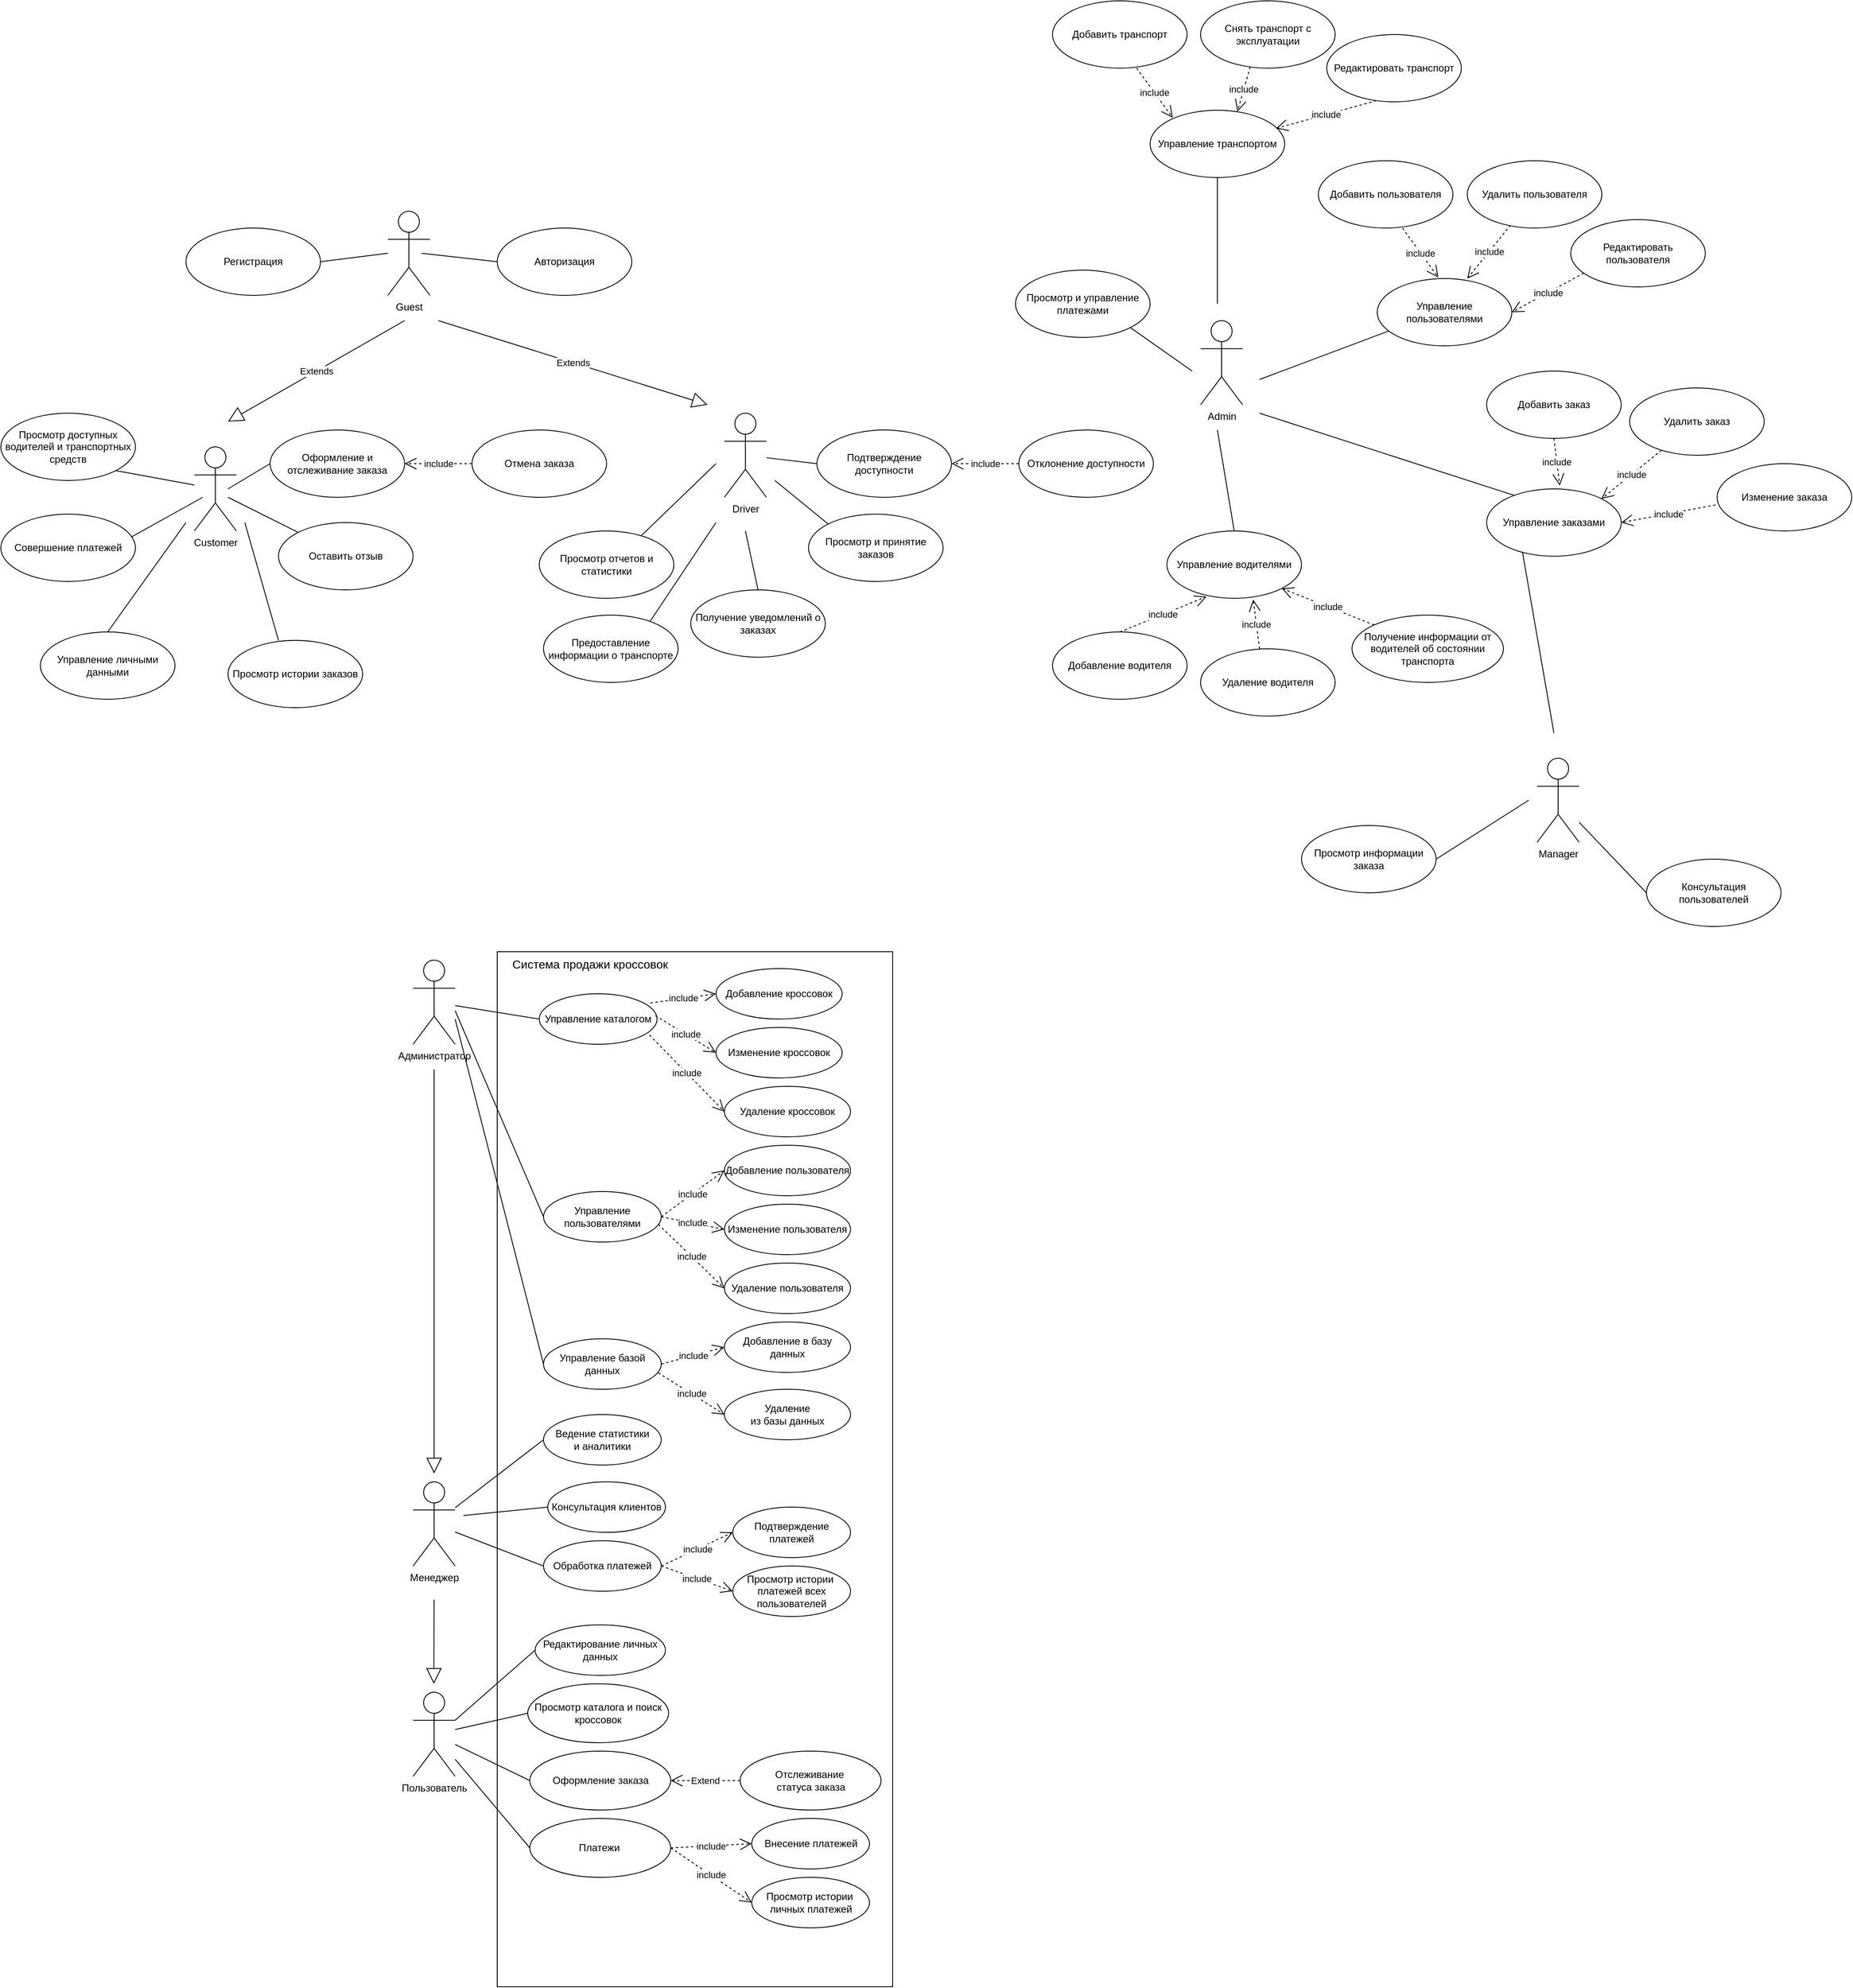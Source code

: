 <mxfile version="22.1.3" type="device">
  <diagram name="Страница — 1" id="VXsmKj18v7rsjrFNFDgO">
    <mxGraphModel dx="3218" dy="2352" grid="1" gridSize="10" guides="1" tooltips="1" connect="1" arrows="1" fold="1" page="1" pageScale="1" pageWidth="827" pageHeight="1169" math="0" shadow="0">
      <root>
        <mxCell id="0" />
        <mxCell id="1" parent="0" />
        <mxCell id="ml_u1-zQLclD2FH7gfV2-1" value="Guest" style="shape=umlActor;verticalLabelPosition=bottom;verticalAlign=top;html=1;outlineConnect=0;" parent="1" vertex="1">
          <mxGeometry x="-230" y="120" width="50" height="100" as="geometry" />
        </mxCell>
        <mxCell id="ml_u1-zQLclD2FH7gfV2-6" value="Авторизация" style="ellipse;whiteSpace=wrap;html=1;" parent="1" vertex="1">
          <mxGeometry x="-100" y="140" width="160" height="80" as="geometry" />
        </mxCell>
        <mxCell id="ml_u1-zQLclD2FH7gfV2-7" value="" style="endArrow=none;html=1;rounded=0;entryX=0;entryY=0.5;entryDx=0;entryDy=0;" parent="1" target="ml_u1-zQLclD2FH7gfV2-6" edge="1">
          <mxGeometry width="50" height="50" relative="1" as="geometry">
            <mxPoint x="-190" y="170" as="sourcePoint" />
            <mxPoint x="-30" y="360" as="targetPoint" />
          </mxGeometry>
        </mxCell>
        <mxCell id="ml_u1-zQLclD2FH7gfV2-8" value="Регистрация" style="ellipse;whiteSpace=wrap;html=1;" parent="1" vertex="1">
          <mxGeometry x="-470" y="140" width="160" height="80" as="geometry" />
        </mxCell>
        <mxCell id="ml_u1-zQLclD2FH7gfV2-9" value="" style="endArrow=none;html=1;rounded=0;exitX=1;exitY=0.5;exitDx=0;exitDy=0;" parent="1" source="ml_u1-zQLclD2FH7gfV2-8" edge="1">
          <mxGeometry width="50" height="50" relative="1" as="geometry">
            <mxPoint x="-195" y="180" as="sourcePoint" />
            <mxPoint x="-230" y="170" as="targetPoint" />
          </mxGeometry>
        </mxCell>
        <mxCell id="ml_u1-zQLclD2FH7gfV2-10" value="Customer" style="shape=umlActor;verticalLabelPosition=bottom;verticalAlign=top;html=1;outlineConnect=0;" parent="1" vertex="1">
          <mxGeometry x="-460" y="400" width="50" height="100" as="geometry" />
        </mxCell>
        <mxCell id="ml_u1-zQLclD2FH7gfV2-11" value="" style="endArrow=none;html=1;rounded=0;" parent="1" edge="1">
          <mxGeometry width="50" height="50" relative="1" as="geometry">
            <mxPoint x="-540" y="510" as="sourcePoint" />
            <mxPoint x="-450" y="460" as="targetPoint" />
          </mxGeometry>
        </mxCell>
        <mxCell id="ml_u1-zQLclD2FH7gfV2-12" value="Совершение платежей" style="ellipse;whiteSpace=wrap;html=1;" parent="1" vertex="1">
          <mxGeometry x="-690" y="480" width="160" height="80" as="geometry" />
        </mxCell>
        <mxCell id="ml_u1-zQLclD2FH7gfV2-13" value="Оставить отзыв" style="ellipse;whiteSpace=wrap;html=1;" parent="1" vertex="1">
          <mxGeometry x="-360" y="490" width="160" height="80" as="geometry" />
        </mxCell>
        <mxCell id="ml_u1-zQLclD2FH7gfV2-14" value="" style="endArrow=none;html=1;rounded=0;exitX=0;exitY=0;exitDx=0;exitDy=0;" parent="1" source="ml_u1-zQLclD2FH7gfV2-13" edge="1">
          <mxGeometry width="50" height="50" relative="1" as="geometry">
            <mxPoint x="-530" y="520" as="sourcePoint" />
            <mxPoint x="-420" y="460" as="targetPoint" />
          </mxGeometry>
        </mxCell>
        <mxCell id="ml_u1-zQLclD2FH7gfV2-15" value="Оформление и отслеживание заказа" style="ellipse;whiteSpace=wrap;html=1;" parent="1" vertex="1">
          <mxGeometry x="-370" y="380" width="160" height="80" as="geometry" />
        </mxCell>
        <mxCell id="ml_u1-zQLclD2FH7gfV2-16" value="" style="endArrow=none;html=1;rounded=0;exitX=0;exitY=0.5;exitDx=0;exitDy=0;" parent="1" source="ml_u1-zQLclD2FH7gfV2-15" edge="1">
          <mxGeometry width="50" height="50" relative="1" as="geometry">
            <mxPoint x="-327" y="512" as="sourcePoint" />
            <mxPoint x="-420" y="450" as="targetPoint" />
          </mxGeometry>
        </mxCell>
        <mxCell id="ml_u1-zQLclD2FH7gfV2-17" value="Просмотр доступных водителей и транспортных средств" style="ellipse;whiteSpace=wrap;html=1;" parent="1" vertex="1">
          <mxGeometry x="-690" y="360" width="160" height="80" as="geometry" />
        </mxCell>
        <mxCell id="ml_u1-zQLclD2FH7gfV2-18" value="" style="endArrow=none;html=1;rounded=0;exitX=1;exitY=1;exitDx=0;exitDy=0;" parent="1" source="ml_u1-zQLclD2FH7gfV2-17" target="ml_u1-zQLclD2FH7gfV2-10" edge="1">
          <mxGeometry width="50" height="50" relative="1" as="geometry">
            <mxPoint x="-530" y="520" as="sourcePoint" />
            <mxPoint x="-440" y="470" as="targetPoint" />
          </mxGeometry>
        </mxCell>
        <mxCell id="ml_u1-zQLclD2FH7gfV2-19" value="Управление личными данными" style="ellipse;whiteSpace=wrap;html=1;" parent="1" vertex="1">
          <mxGeometry x="-643" y="620" width="160" height="80" as="geometry" />
        </mxCell>
        <mxCell id="ml_u1-zQLclD2FH7gfV2-20" value="" style="endArrow=none;html=1;rounded=0;exitX=0.5;exitY=0;exitDx=0;exitDy=0;" parent="1" source="ml_u1-zQLclD2FH7gfV2-19" edge="1">
          <mxGeometry width="50" height="50" relative="1" as="geometry">
            <mxPoint x="-390" y="620" as="sourcePoint" />
            <mxPoint x="-470" y="490" as="targetPoint" />
          </mxGeometry>
        </mxCell>
        <mxCell id="ml_u1-zQLclD2FH7gfV2-21" value="" style="endArrow=none;html=1;rounded=0;" parent="1" edge="1">
          <mxGeometry width="50" height="50" relative="1" as="geometry">
            <mxPoint x="-360" y="630" as="sourcePoint" />
            <mxPoint x="-400" y="490" as="targetPoint" />
          </mxGeometry>
        </mxCell>
        <mxCell id="ml_u1-zQLclD2FH7gfV2-22" value="Просмотр истории заказов" style="ellipse;whiteSpace=wrap;html=1;" parent="1" vertex="1">
          <mxGeometry x="-420" y="630" width="160" height="80" as="geometry" />
        </mxCell>
        <mxCell id="ml_u1-zQLclD2FH7gfV2-24" value="include" style="endArrow=open;endSize=12;dashed=1;html=1;rounded=0;entryX=1;entryY=0.5;entryDx=0;entryDy=0;exitX=0;exitY=0.5;exitDx=0;exitDy=0;" parent="1" source="ml_u1-zQLclD2FH7gfV2-25" target="ml_u1-zQLclD2FH7gfV2-15" edge="1">
          <mxGeometry width="160" relative="1" as="geometry">
            <mxPoint x="-80" y="420" as="sourcePoint" />
            <mxPoint x="-280" y="590" as="targetPoint" />
          </mxGeometry>
        </mxCell>
        <mxCell id="ml_u1-zQLclD2FH7gfV2-25" value="Отмена заказа" style="ellipse;whiteSpace=wrap;html=1;" parent="1" vertex="1">
          <mxGeometry x="-130" y="380" width="160" height="80" as="geometry" />
        </mxCell>
        <mxCell id="ml_u1-zQLclD2FH7gfV2-27" value="Admin" style="shape=umlActor;verticalLabelPosition=bottom;verticalAlign=top;html=1;outlineConnect=0;" parent="1" vertex="1">
          <mxGeometry x="736" y="250" width="50" height="100" as="geometry" />
        </mxCell>
        <mxCell id="ml_u1-zQLclD2FH7gfV2-28" value="Просмотр и управление платежами" style="ellipse;whiteSpace=wrap;html=1;" parent="1" vertex="1">
          <mxGeometry x="516" y="190" width="160" height="80" as="geometry" />
        </mxCell>
        <mxCell id="ml_u1-zQLclD2FH7gfV2-30" value="" style="endArrow=none;html=1;rounded=0;entryX=1;entryY=1;entryDx=0;entryDy=0;" parent="1" edge="1">
          <mxGeometry width="50" height="50" relative="1" as="geometry">
            <mxPoint x="726" y="310" as="sourcePoint" />
            <mxPoint x="652.569" y="258.284" as="targetPoint" />
          </mxGeometry>
        </mxCell>
        <mxCell id="ml_u1-zQLclD2FH7gfV2-31" value="" style="endArrow=none;html=1;rounded=0;" parent="1" edge="1">
          <mxGeometry width="50" height="50" relative="1" as="geometry">
            <mxPoint x="806" y="320" as="sourcePoint" />
            <mxPoint x="966" y="260" as="targetPoint" />
          </mxGeometry>
        </mxCell>
        <mxCell id="ml_u1-zQLclD2FH7gfV2-33" value="Управление пользователями" style="ellipse;whiteSpace=wrap;html=1;" parent="1" vertex="1">
          <mxGeometry x="946" y="200" width="160" height="80" as="geometry" />
        </mxCell>
        <mxCell id="ml_u1-zQLclD2FH7gfV2-34" value="include" style="endArrow=open;endSize=12;dashed=1;html=1;rounded=0;entryX=0.454;entryY=-0.015;entryDx=0;entryDy=0;entryPerimeter=0;" parent="1" target="ml_u1-zQLclD2FH7gfV2-33" edge="1">
          <mxGeometry width="160" relative="1" as="geometry">
            <mxPoint x="976" y="140" as="sourcePoint" />
            <mxPoint x="1006" y="150" as="targetPoint" />
          </mxGeometry>
        </mxCell>
        <mxCell id="ml_u1-zQLclD2FH7gfV2-35" value="Добавить пользователя" style="ellipse;whiteSpace=wrap;html=1;" parent="1" vertex="1">
          <mxGeometry x="876" y="60" width="160" height="80" as="geometry" />
        </mxCell>
        <mxCell id="ml_u1-zQLclD2FH7gfV2-36" value="include" style="endArrow=open;endSize=12;dashed=1;html=1;rounded=0;entryX=0.454;entryY=-0.015;entryDx=0;entryDy=0;entryPerimeter=0;exitX=0.322;exitY=0.956;exitDx=0;exitDy=0;exitPerimeter=0;" parent="1" source="ml_u1-zQLclD2FH7gfV2-37" edge="1">
          <mxGeometry width="160" relative="1" as="geometry">
            <mxPoint x="1083" y="141" as="sourcePoint" />
            <mxPoint x="1053" y="200" as="targetPoint" />
          </mxGeometry>
        </mxCell>
        <mxCell id="ml_u1-zQLclD2FH7gfV2-37" value="Удалить пользователя" style="ellipse;whiteSpace=wrap;html=1;" parent="1" vertex="1">
          <mxGeometry x="1053" y="60" width="160" height="80" as="geometry" />
        </mxCell>
        <mxCell id="ml_u1-zQLclD2FH7gfV2-38" value="include" style="endArrow=open;endSize=12;dashed=1;html=1;rounded=0;entryX=1;entryY=0.5;entryDx=0;entryDy=0;exitX=0.097;exitY=0.794;exitDx=0;exitDy=0;exitPerimeter=0;" parent="1" source="ml_u1-zQLclD2FH7gfV2-39" target="ml_u1-zQLclD2FH7gfV2-33" edge="1">
          <mxGeometry width="160" relative="1" as="geometry">
            <mxPoint x="1206" y="221" as="sourcePoint" />
            <mxPoint x="1176" y="280" as="targetPoint" />
          </mxGeometry>
        </mxCell>
        <mxCell id="ml_u1-zQLclD2FH7gfV2-39" value="Редактировать пользователя" style="ellipse;whiteSpace=wrap;html=1;" parent="1" vertex="1">
          <mxGeometry x="1176" y="130" width="160" height="80" as="geometry" />
        </mxCell>
        <mxCell id="ml_u1-zQLclD2FH7gfV2-40" value="" style="endArrow=none;html=1;rounded=0;" parent="1" edge="1">
          <mxGeometry width="50" height="50" relative="1" as="geometry">
            <mxPoint x="756" y="230" as="sourcePoint" />
            <mxPoint x="756" y="70" as="targetPoint" />
          </mxGeometry>
        </mxCell>
        <mxCell id="ml_u1-zQLclD2FH7gfV2-41" value="Управление транспортом" style="ellipse;whiteSpace=wrap;html=1;" parent="1" vertex="1">
          <mxGeometry x="676" width="160" height="80" as="geometry" />
        </mxCell>
        <mxCell id="ml_u1-zQLclD2FH7gfV2-42" value="include" style="endArrow=open;endSize=12;dashed=1;html=1;rounded=0;entryX=0.454;entryY=-0.015;entryDx=0;entryDy=0;entryPerimeter=0;" parent="1" edge="1">
          <mxGeometry width="160" relative="1" as="geometry">
            <mxPoint x="660" y="-50" as="sourcePoint" />
            <mxPoint x="703" y="9" as="targetPoint" />
          </mxGeometry>
        </mxCell>
        <mxCell id="ml_u1-zQLclD2FH7gfV2-43" value="Добавить транспорт" style="ellipse;whiteSpace=wrap;html=1;" parent="1" vertex="1">
          <mxGeometry x="560" y="-130" width="160" height="80" as="geometry" />
        </mxCell>
        <mxCell id="ml_u1-zQLclD2FH7gfV2-44" value="include" style="endArrow=open;endSize=12;dashed=1;html=1;rounded=0;entryX=0.649;entryY=0.02;entryDx=0;entryDy=0;exitX=0.369;exitY=0.983;exitDx=0;exitDy=0;exitPerimeter=0;entryPerimeter=0;" parent="1" source="ml_u1-zQLclD2FH7gfV2-45" target="ml_u1-zQLclD2FH7gfV2-41" edge="1">
          <mxGeometry width="160" relative="1" as="geometry">
            <mxPoint x="836" y="-50" as="sourcePoint" />
            <mxPoint x="879" y="9" as="targetPoint" />
          </mxGeometry>
        </mxCell>
        <mxCell id="ml_u1-zQLclD2FH7gfV2-45" value="Снять транспорт с эксплуатации" style="ellipse;whiteSpace=wrap;html=1;" parent="1" vertex="1">
          <mxGeometry x="736" y="-130" width="160" height="80" as="geometry" />
        </mxCell>
        <mxCell id="ml_u1-zQLclD2FH7gfV2-46" value="include" style="endArrow=open;endSize=12;dashed=1;html=1;rounded=0;entryX=0.936;entryY=0.27;entryDx=0;entryDy=0;exitX=0.369;exitY=0.983;exitDx=0;exitDy=0;exitPerimeter=0;entryPerimeter=0;" parent="1" source="ml_u1-zQLclD2FH7gfV2-47" target="ml_u1-zQLclD2FH7gfV2-41" edge="1">
          <mxGeometry width="160" relative="1" as="geometry">
            <mxPoint x="986" y="-10" as="sourcePoint" />
            <mxPoint x="906" y="40" as="targetPoint" />
          </mxGeometry>
        </mxCell>
        <mxCell id="ml_u1-zQLclD2FH7gfV2-47" value="Редактировать транспорт" style="ellipse;whiteSpace=wrap;html=1;" parent="1" vertex="1">
          <mxGeometry x="886" y="-90" width="160" height="80" as="geometry" />
        </mxCell>
        <mxCell id="ml_u1-zQLclD2FH7gfV2-48" value="Driver" style="shape=umlActor;verticalLabelPosition=bottom;verticalAlign=top;html=1;outlineConnect=0;" parent="1" vertex="1">
          <mxGeometry x="170" y="360" width="50" height="100" as="geometry" />
        </mxCell>
        <mxCell id="ml_u1-zQLclD2FH7gfV2-49" value="Extends" style="endArrow=block;endSize=16;endFill=0;html=1;rounded=0;" parent="1" edge="1">
          <mxGeometry width="160" relative="1" as="geometry">
            <mxPoint x="-210" y="250" as="sourcePoint" />
            <mxPoint x="-420" y="370" as="targetPoint" />
          </mxGeometry>
        </mxCell>
        <mxCell id="ml_u1-zQLclD2FH7gfV2-50" value="Extends" style="endArrow=block;endSize=16;endFill=0;html=1;rounded=0;" parent="1" edge="1">
          <mxGeometry width="160" relative="1" as="geometry">
            <mxPoint x="-170" y="250" as="sourcePoint" />
            <mxPoint x="150" y="350" as="targetPoint" />
          </mxGeometry>
        </mxCell>
        <mxCell id="ml_u1-zQLclD2FH7gfV2-51" value="Подтверждение доступности" style="ellipse;whiteSpace=wrap;html=1;" parent="1" vertex="1">
          <mxGeometry x="280" y="380" width="160" height="80" as="geometry" />
        </mxCell>
        <mxCell id="ml_u1-zQLclD2FH7gfV2-52" value="" style="endArrow=none;html=1;rounded=0;entryX=0;entryY=0.5;entryDx=0;entryDy=0;" parent="1" source="ml_u1-zQLclD2FH7gfV2-48" target="ml_u1-zQLclD2FH7gfV2-51" edge="1">
          <mxGeometry width="50" height="50" relative="1" as="geometry">
            <mxPoint x="250" y="490" as="sourcePoint" />
            <mxPoint x="300" y="440" as="targetPoint" />
          </mxGeometry>
        </mxCell>
        <mxCell id="ml_u1-zQLclD2FH7gfV2-53" value="Просмотр и принятие заказов" style="ellipse;whiteSpace=wrap;html=1;" parent="1" vertex="1">
          <mxGeometry x="270" y="480" width="160" height="80" as="geometry" />
        </mxCell>
        <mxCell id="ml_u1-zQLclD2FH7gfV2-54" value="" style="endArrow=none;html=1;rounded=0;entryX=0;entryY=0;entryDx=0;entryDy=0;" parent="1" target="ml_u1-zQLclD2FH7gfV2-53" edge="1">
          <mxGeometry width="50" height="50" relative="1" as="geometry">
            <mxPoint x="230" y="440" as="sourcePoint" />
            <mxPoint x="290" y="430" as="targetPoint" />
          </mxGeometry>
        </mxCell>
        <mxCell id="ml_u1-zQLclD2FH7gfV2-55" value="Получение уведомлений о заказах" style="ellipse;whiteSpace=wrap;html=1;" parent="1" vertex="1">
          <mxGeometry x="130" y="570" width="160" height="80" as="geometry" />
        </mxCell>
        <mxCell id="ml_u1-zQLclD2FH7gfV2-56" value="" style="endArrow=none;html=1;rounded=0;exitX=0.5;exitY=0;exitDx=0;exitDy=0;" parent="1" source="ml_u1-zQLclD2FH7gfV2-55" edge="1">
          <mxGeometry width="50" height="50" relative="1" as="geometry">
            <mxPoint x="60" y="630" as="sourcePoint" />
            <mxPoint x="195" y="500" as="targetPoint" />
          </mxGeometry>
        </mxCell>
        <mxCell id="ml_u1-zQLclD2FH7gfV2-57" value="Просмотр отчетов и статистики" style="ellipse;whiteSpace=wrap;html=1;" parent="1" vertex="1">
          <mxGeometry x="-50" y="500" width="160" height="80" as="geometry" />
        </mxCell>
        <mxCell id="ml_u1-zQLclD2FH7gfV2-58" value="" style="endArrow=none;html=1;rounded=0;exitX=0.76;exitY=0.065;exitDx=0;exitDy=0;exitPerimeter=0;" parent="1" source="ml_u1-zQLclD2FH7gfV2-57" edge="1">
          <mxGeometry width="50" height="50" relative="1" as="geometry">
            <mxPoint x="60" y="720" as="sourcePoint" />
            <mxPoint x="160" y="420" as="targetPoint" />
          </mxGeometry>
        </mxCell>
        <mxCell id="ml_u1-zQLclD2FH7gfV2-59" value="" style="endArrow=none;html=1;rounded=0;" parent="1" edge="1">
          <mxGeometry width="50" height="50" relative="1" as="geometry">
            <mxPoint x="80" y="610" as="sourcePoint" />
            <mxPoint x="160" y="490" as="targetPoint" />
          </mxGeometry>
        </mxCell>
        <mxCell id="ml_u1-zQLclD2FH7gfV2-60" value="Предоставление информации о транспорте" style="ellipse;whiteSpace=wrap;html=1;" parent="1" vertex="1">
          <mxGeometry x="-45" y="600" width="160" height="80" as="geometry" />
        </mxCell>
        <mxCell id="qE9lVxydDgMw5gsuQjgU-1" value="Manager" style="shape=umlActor;verticalLabelPosition=bottom;verticalAlign=top;html=1;outlineConnect=0;" parent="1" vertex="1">
          <mxGeometry x="1136" y="770" width="50" height="100" as="geometry" />
        </mxCell>
        <mxCell id="qE9lVxydDgMw5gsuQjgU-2" value="Просмотр информации заказа" style="ellipse;whiteSpace=wrap;html=1;" parent="1" vertex="1">
          <mxGeometry x="856" y="850" width="160" height="80" as="geometry" />
        </mxCell>
        <mxCell id="qE9lVxydDgMw5gsuQjgU-3" value="" style="endArrow=none;html=1;rounded=0;exitX=1;exitY=0.5;exitDx=0;exitDy=0;" parent="1" source="qE9lVxydDgMw5gsuQjgU-2" edge="1">
          <mxGeometry width="50" height="50" relative="1" as="geometry">
            <mxPoint x="916" y="730" as="sourcePoint" />
            <mxPoint x="1126" y="820" as="targetPoint" />
          </mxGeometry>
        </mxCell>
        <mxCell id="qE9lVxydDgMw5gsuQjgU-4" value="" style="endArrow=none;html=1;rounded=0;" parent="1" edge="1">
          <mxGeometry width="50" height="50" relative="1" as="geometry">
            <mxPoint x="1116" y="460" as="sourcePoint" />
            <mxPoint x="806" y="360" as="targetPoint" />
          </mxGeometry>
        </mxCell>
        <mxCell id="qE9lVxydDgMw5gsuQjgU-5" value="" style="endArrow=none;html=1;rounded=0;" parent="1" edge="1">
          <mxGeometry width="50" height="50" relative="1" as="geometry">
            <mxPoint x="1156" y="740" as="sourcePoint" />
            <mxPoint x="1116" y="510" as="targetPoint" />
          </mxGeometry>
        </mxCell>
        <mxCell id="qE9lVxydDgMw5gsuQjgU-6" value="Управление заказами" style="ellipse;whiteSpace=wrap;html=1;" parent="1" vertex="1">
          <mxGeometry x="1076" y="450" width="160" height="80" as="geometry" />
        </mxCell>
        <mxCell id="qE9lVxydDgMw5gsuQjgU-7" value="include" style="endArrow=open;endSize=12;dashed=1;html=1;rounded=0;entryX=0.544;entryY=-0.05;entryDx=0;entryDy=0;entryPerimeter=0;exitX=0.5;exitY=1;exitDx=0;exitDy=0;" parent="1" source="qE9lVxydDgMw5gsuQjgU-8" target="qE9lVxydDgMw5gsuQjgU-6" edge="1">
          <mxGeometry width="160" relative="1" as="geometry">
            <mxPoint x="1206" y="390" as="sourcePoint" />
            <mxPoint x="1249" y="449" as="targetPoint" />
          </mxGeometry>
        </mxCell>
        <mxCell id="qE9lVxydDgMw5gsuQjgU-8" value="Добавить заказ" style="ellipse;whiteSpace=wrap;html=1;" parent="1" vertex="1">
          <mxGeometry x="1076" y="310" width="160" height="80" as="geometry" />
        </mxCell>
        <mxCell id="qE9lVxydDgMw5gsuQjgU-9" value="include" style="endArrow=open;endSize=12;dashed=1;html=1;rounded=0;entryX=1;entryY=0;entryDx=0;entryDy=0;" parent="1" source="qE9lVxydDgMw5gsuQjgU-10" target="qE9lVxydDgMw5gsuQjgU-6" edge="1">
          <mxGeometry width="160" relative="1" as="geometry">
            <mxPoint x="1313" y="391" as="sourcePoint" />
            <mxPoint x="1283" y="450" as="targetPoint" />
          </mxGeometry>
        </mxCell>
        <mxCell id="qE9lVxydDgMw5gsuQjgU-10" value="Удалить заказ" style="ellipse;whiteSpace=wrap;html=1;" parent="1" vertex="1">
          <mxGeometry x="1246" y="330" width="160" height="80" as="geometry" />
        </mxCell>
        <mxCell id="qE9lVxydDgMw5gsuQjgU-11" value="Изменение заказа" style="ellipse;whiteSpace=wrap;html=1;" parent="1" vertex="1">
          <mxGeometry x="1350" y="420" width="160" height="80" as="geometry" />
        </mxCell>
        <mxCell id="qE9lVxydDgMw5gsuQjgU-12" value="include" style="endArrow=open;endSize=12;dashed=1;html=1;rounded=0;entryX=1;entryY=0.5;entryDx=0;entryDy=0;exitX=0.013;exitY=0.613;exitDx=0;exitDy=0;exitPerimeter=0;" parent="1" target="qE9lVxydDgMw5gsuQjgU-6" edge="1">
          <mxGeometry width="160" relative="1" as="geometry">
            <mxPoint x="1348.08" y="469.04" as="sourcePoint" />
            <mxPoint x="1223" y="472" as="targetPoint" />
          </mxGeometry>
        </mxCell>
        <mxCell id="qE9lVxydDgMw5gsuQjgU-13" value="Консультация пользователей" style="ellipse;whiteSpace=wrap;html=1;" parent="1" vertex="1">
          <mxGeometry x="1266" y="890" width="160" height="80" as="geometry" />
        </mxCell>
        <mxCell id="qE9lVxydDgMw5gsuQjgU-14" value="" style="endArrow=none;html=1;rounded=0;exitX=0;exitY=0.5;exitDx=0;exitDy=0;" parent="1" source="qE9lVxydDgMw5gsuQjgU-13" target="qE9lVxydDgMw5gsuQjgU-1" edge="1">
          <mxGeometry width="50" height="50" relative="1" as="geometry">
            <mxPoint x="1026" y="900" as="sourcePoint" />
            <mxPoint x="1136" y="830" as="targetPoint" />
          </mxGeometry>
        </mxCell>
        <mxCell id="qE9lVxydDgMw5gsuQjgU-15" value="Управление водителями" style="ellipse;whiteSpace=wrap;html=1;" parent="1" vertex="1">
          <mxGeometry x="696" y="500" width="160" height="80" as="geometry" />
        </mxCell>
        <mxCell id="qE9lVxydDgMw5gsuQjgU-16" value="" style="endArrow=none;html=1;rounded=0;entryX=0.5;entryY=0;entryDx=0;entryDy=0;" parent="1" target="qE9lVxydDgMw5gsuQjgU-15" edge="1">
          <mxGeometry width="50" height="50" relative="1" as="geometry">
            <mxPoint x="756" y="380" as="sourcePoint" />
            <mxPoint x="663" y="268" as="targetPoint" />
          </mxGeometry>
        </mxCell>
        <mxCell id="qE9lVxydDgMw5gsuQjgU-17" value="include" style="endArrow=open;endSize=12;dashed=1;html=1;rounded=0;entryX=0.544;entryY=-0.05;entryDx=0;entryDy=0;entryPerimeter=0;exitX=0.5;exitY=0;exitDx=0;exitDy=0;" parent="1" source="qE9lVxydDgMw5gsuQjgU-18" edge="1">
          <mxGeometry width="160" relative="1" as="geometry">
            <mxPoint x="706" y="642" as="sourcePoint" />
            <mxPoint x="743" y="578" as="targetPoint" />
          </mxGeometry>
        </mxCell>
        <mxCell id="qE9lVxydDgMw5gsuQjgU-18" value="Добавление водителя" style="ellipse;whiteSpace=wrap;html=1;" parent="1" vertex="1">
          <mxGeometry x="560" y="620" width="160" height="80" as="geometry" />
        </mxCell>
        <mxCell id="qE9lVxydDgMw5gsuQjgU-19" value="Удаление водителя" style="ellipse;whiteSpace=wrap;html=1;" parent="1" vertex="1">
          <mxGeometry x="736" y="640" width="160" height="80" as="geometry" />
        </mxCell>
        <mxCell id="qE9lVxydDgMw5gsuQjgU-20" value="include" style="endArrow=open;endSize=12;dashed=1;html=1;rounded=0;entryX=0.641;entryY=1.02;entryDx=0;entryDy=0;exitX=0.438;exitY=0;exitDx=0;exitDy=0;exitPerimeter=0;entryPerimeter=0;" parent="1" source="qE9lVxydDgMw5gsuQjgU-19" target="qE9lVxydDgMw5gsuQjgU-15" edge="1">
          <mxGeometry width="160" relative="1" as="geometry">
            <mxPoint x="650" y="630" as="sourcePoint" />
            <mxPoint x="753" y="588" as="targetPoint" />
          </mxGeometry>
        </mxCell>
        <mxCell id="qE9lVxydDgMw5gsuQjgU-21" value="Получение информации от водителей об состоянии транспорта" style="ellipse;whiteSpace=wrap;html=1;" parent="1" vertex="1">
          <mxGeometry x="916" y="600" width="180" height="80" as="geometry" />
        </mxCell>
        <mxCell id="qE9lVxydDgMw5gsuQjgU-22" value="include" style="endArrow=open;endSize=12;dashed=1;html=1;rounded=0;entryX=1;entryY=1;entryDx=0;entryDy=0;exitX=0;exitY=0;exitDx=0;exitDy=0;" parent="1" source="qE9lVxydDgMw5gsuQjgU-21" target="qE9lVxydDgMw5gsuQjgU-15" edge="1">
          <mxGeometry width="160" relative="1" as="geometry">
            <mxPoint x="816" y="650" as="sourcePoint" />
            <mxPoint x="809" y="592" as="targetPoint" />
          </mxGeometry>
        </mxCell>
        <mxCell id="qE9lVxydDgMw5gsuQjgU-24" value="include" style="endArrow=open;endSize=12;dashed=1;html=1;rounded=0;entryX=1;entryY=0.5;entryDx=0;entryDy=0;exitX=0;exitY=0.5;exitDx=0;exitDy=0;" parent="1" edge="1">
          <mxGeometry width="160" relative="1" as="geometry">
            <mxPoint x="520" y="420" as="sourcePoint" />
            <mxPoint x="440" y="420" as="targetPoint" />
          </mxGeometry>
        </mxCell>
        <mxCell id="qE9lVxydDgMw5gsuQjgU-25" value="Отклонение доступности" style="ellipse;whiteSpace=wrap;html=1;" parent="1" vertex="1">
          <mxGeometry x="520" y="380" width="160" height="80" as="geometry" />
        </mxCell>
        <mxCell id="JSxX2GsjvDh3gBylhNAT-1" value="Администратор" style="shape=umlActor;verticalLabelPosition=bottom;verticalAlign=top;html=1;outlineConnect=0;" vertex="1" parent="1">
          <mxGeometry x="-200" y="1010" width="50" height="100" as="geometry" />
        </mxCell>
        <mxCell id="JSxX2GsjvDh3gBylhNAT-2" value="Менеджер" style="shape=umlActor;verticalLabelPosition=bottom;verticalAlign=top;html=1;outlineConnect=0;" vertex="1" parent="1">
          <mxGeometry x="-200" y="1630" width="50" height="100" as="geometry" />
        </mxCell>
        <mxCell id="JSxX2GsjvDh3gBylhNAT-4" value="Пользователь" style="shape=umlActor;verticalLabelPosition=bottom;verticalAlign=top;html=1;outlineConnect=0;" vertex="1" parent="1">
          <mxGeometry x="-200" y="1880" width="50" height="100" as="geometry" />
        </mxCell>
        <mxCell id="JSxX2GsjvDh3gBylhNAT-5" value="" style="endArrow=block;endSize=16;endFill=0;html=1;rounded=0;" edge="1" parent="1">
          <mxGeometry width="160" relative="1" as="geometry">
            <mxPoint x="-175" y="1140" as="sourcePoint" />
            <mxPoint x="-175" y="1620" as="targetPoint" />
          </mxGeometry>
        </mxCell>
        <mxCell id="JSxX2GsjvDh3gBylhNAT-6" value="" style="endArrow=block;endSize=16;endFill=0;html=1;rounded=0;" edge="1" parent="1">
          <mxGeometry width="160" relative="1" as="geometry">
            <mxPoint x="-175.05" y="1770" as="sourcePoint" />
            <mxPoint x="-175.34" y="1870" as="targetPoint" />
          </mxGeometry>
        </mxCell>
        <mxCell id="JSxX2GsjvDh3gBylhNAT-8" value="" style="rounded=0;whiteSpace=wrap;html=1;" vertex="1" parent="1">
          <mxGeometry x="-100" y="1000" width="470" height="1230" as="geometry" />
        </mxCell>
        <mxCell id="JSxX2GsjvDh3gBylhNAT-9" value="&lt;font style=&quot;font-size: 14px;&quot;&gt;Система продажи кроссовок&lt;/font&gt;" style="text;html=1;align=center;verticalAlign=middle;resizable=0;points=[];autosize=1;strokeColor=none;fillColor=none;" vertex="1" parent="1">
          <mxGeometry x="-95" y="1000" width="210" height="30" as="geometry" />
        </mxCell>
        <mxCell id="JSxX2GsjvDh3gBylhNAT-10" value="Управление каталогом" style="ellipse;whiteSpace=wrap;html=1;" vertex="1" parent="1">
          <mxGeometry x="-50" y="1050" width="140" height="60" as="geometry" />
        </mxCell>
        <mxCell id="JSxX2GsjvDh3gBylhNAT-11" value="" style="endArrow=none;html=1;rounded=0;entryX=0;entryY=0.5;entryDx=0;entryDy=0;" edge="1" parent="1" source="JSxX2GsjvDh3gBylhNAT-1" target="JSxX2GsjvDh3gBylhNAT-10">
          <mxGeometry width="50" height="50" relative="1" as="geometry">
            <mxPoint x="160" y="1390" as="sourcePoint" />
            <mxPoint x="210" y="1340" as="targetPoint" />
            <Array as="points" />
          </mxGeometry>
        </mxCell>
        <mxCell id="JSxX2GsjvDh3gBylhNAT-12" value="include" style="endArrow=open;endSize=12;dashed=1;html=1;rounded=0;exitX=0.943;exitY=0.183;exitDx=0;exitDy=0;exitPerimeter=0;" edge="1" parent="1" source="JSxX2GsjvDh3gBylhNAT-10">
          <mxGeometry width="160" relative="1" as="geometry">
            <mxPoint x="70" y="1059.41" as="sourcePoint" />
            <mxPoint x="160" y="1050" as="targetPoint" />
          </mxGeometry>
        </mxCell>
        <mxCell id="JSxX2GsjvDh3gBylhNAT-13" value="Добавление кроссовок" style="ellipse;whiteSpace=wrap;html=1;" vertex="1" parent="1">
          <mxGeometry x="160" y="1020" width="150" height="60" as="geometry" />
        </mxCell>
        <mxCell id="JSxX2GsjvDh3gBylhNAT-14" value="include" style="endArrow=open;endSize=12;dashed=1;html=1;rounded=0;exitX=0.914;exitY=0.267;exitDx=0;exitDy=0;exitPerimeter=0;entryX=0;entryY=0.5;entryDx=0;entryDy=0;" edge="1" parent="1" target="JSxX2GsjvDh3gBylhNAT-15">
          <mxGeometry width="160" relative="1" as="geometry">
            <mxPoint x="88" y="1076" as="sourcePoint" />
            <mxPoint x="170" y="1060" as="targetPoint" />
          </mxGeometry>
        </mxCell>
        <mxCell id="JSxX2GsjvDh3gBylhNAT-15" value="Изменение кроссовок" style="ellipse;whiteSpace=wrap;html=1;" vertex="1" parent="1">
          <mxGeometry x="160" y="1090" width="150" height="60" as="geometry" />
        </mxCell>
        <mxCell id="JSxX2GsjvDh3gBylhNAT-16" value="Удаление кроссовок" style="ellipse;whiteSpace=wrap;html=1;" vertex="1" parent="1">
          <mxGeometry x="170" y="1160" width="150" height="60" as="geometry" />
        </mxCell>
        <mxCell id="JSxX2GsjvDh3gBylhNAT-17" value="include" style="endArrow=open;endSize=12;dashed=1;html=1;rounded=0;exitX=0.936;exitY=0.817;exitDx=0;exitDy=0;exitPerimeter=0;entryX=0;entryY=0.5;entryDx=0;entryDy=0;" edge="1" parent="1" source="JSxX2GsjvDh3gBylhNAT-10" target="JSxX2GsjvDh3gBylhNAT-16">
          <mxGeometry width="160" relative="1" as="geometry">
            <mxPoint x="98" y="1086" as="sourcePoint" />
            <mxPoint x="170" y="1130" as="targetPoint" />
          </mxGeometry>
        </mxCell>
        <mxCell id="JSxX2GsjvDh3gBylhNAT-18" value="Управление пользователями" style="ellipse;whiteSpace=wrap;html=1;" vertex="1" parent="1">
          <mxGeometry x="-45" y="1285" width="140" height="60" as="geometry" />
        </mxCell>
        <mxCell id="JSxX2GsjvDh3gBylhNAT-19" value="include" style="endArrow=open;endSize=12;dashed=1;html=1;rounded=0;exitX=1;exitY=0.5;exitDx=0;exitDy=0;entryX=0;entryY=0.5;entryDx=0;entryDy=0;" edge="1" parent="1" source="JSxX2GsjvDh3gBylhNAT-18" target="JSxX2GsjvDh3gBylhNAT-20">
          <mxGeometry width="160" relative="1" as="geometry">
            <mxPoint x="91" y="1109" as="sourcePoint" />
            <mxPoint x="180" y="1200" as="targetPoint" />
          </mxGeometry>
        </mxCell>
        <mxCell id="JSxX2GsjvDh3gBylhNAT-20" value="Добавление пользователя" style="ellipse;whiteSpace=wrap;html=1;" vertex="1" parent="1">
          <mxGeometry x="170" y="1230" width="150" height="60" as="geometry" />
        </mxCell>
        <mxCell id="JSxX2GsjvDh3gBylhNAT-21" value="" style="endArrow=none;html=1;rounded=0;entryX=0;entryY=0.5;entryDx=0;entryDy=0;" edge="1" parent="1" target="JSxX2GsjvDh3gBylhNAT-18">
          <mxGeometry width="50" height="50" relative="1" as="geometry">
            <mxPoint x="-150" y="1070" as="sourcePoint" />
            <mxPoint x="-40" y="1090" as="targetPoint" />
            <Array as="points" />
          </mxGeometry>
        </mxCell>
        <mxCell id="JSxX2GsjvDh3gBylhNAT-22" value="Изменение пользователя" style="ellipse;whiteSpace=wrap;html=1;" vertex="1" parent="1">
          <mxGeometry x="170" y="1300" width="150" height="60" as="geometry" />
        </mxCell>
        <mxCell id="JSxX2GsjvDh3gBylhNAT-23" value="Удаление пользователя" style="ellipse;whiteSpace=wrap;html=1;" vertex="1" parent="1">
          <mxGeometry x="170" y="1370" width="150" height="60" as="geometry" />
        </mxCell>
        <mxCell id="JSxX2GsjvDh3gBylhNAT-24" value="include" style="endArrow=open;endSize=12;dashed=1;html=1;rounded=0;exitX=1;exitY=0.5;exitDx=0;exitDy=0;entryX=0;entryY=0.5;entryDx=0;entryDy=0;" edge="1" parent="1" source="JSxX2GsjvDh3gBylhNAT-18" target="JSxX2GsjvDh3gBylhNAT-22">
          <mxGeometry width="160" relative="1" as="geometry">
            <mxPoint x="105" y="1325" as="sourcePoint" />
            <mxPoint x="180" y="1270" as="targetPoint" />
          </mxGeometry>
        </mxCell>
        <mxCell id="JSxX2GsjvDh3gBylhNAT-25" value="include" style="endArrow=open;endSize=12;dashed=1;html=1;rounded=0;exitX=0.975;exitY=0.649;exitDx=0;exitDy=0;entryX=0;entryY=0.5;entryDx=0;entryDy=0;exitPerimeter=0;" edge="1" parent="1" source="JSxX2GsjvDh3gBylhNAT-18" target="JSxX2GsjvDh3gBylhNAT-23">
          <mxGeometry width="160" relative="1" as="geometry">
            <mxPoint x="105" y="1325" as="sourcePoint" />
            <mxPoint x="180" y="1350" as="targetPoint" />
          </mxGeometry>
        </mxCell>
        <mxCell id="JSxX2GsjvDh3gBylhNAT-26" value="Управление базой данных" style="ellipse;whiteSpace=wrap;html=1;" vertex="1" parent="1">
          <mxGeometry x="-45" y="1460" width="140" height="60" as="geometry" />
        </mxCell>
        <mxCell id="JSxX2GsjvDh3gBylhNAT-33" value="Добавление в базу данных" style="ellipse;whiteSpace=wrap;html=1;" vertex="1" parent="1">
          <mxGeometry x="170" y="1440" width="150" height="60" as="geometry" />
        </mxCell>
        <mxCell id="JSxX2GsjvDh3gBylhNAT-35" value="Удаление &lt;br&gt;из базы данных" style="ellipse;whiteSpace=wrap;html=1;" vertex="1" parent="1">
          <mxGeometry x="170" y="1520" width="150" height="60" as="geometry" />
        </mxCell>
        <mxCell id="JSxX2GsjvDh3gBylhNAT-36" value="include" style="endArrow=open;endSize=12;dashed=1;html=1;rounded=0;exitX=0.975;exitY=0.674;exitDx=0;exitDy=0;entryX=0;entryY=0.5;entryDx=0;entryDy=0;exitPerimeter=0;" edge="1" target="JSxX2GsjvDh3gBylhNAT-35" parent="1" source="JSxX2GsjvDh3gBylhNAT-26">
          <mxGeometry width="160" relative="1" as="geometry">
            <mxPoint x="92" y="1534" as="sourcePoint" />
            <mxPoint x="180" y="1560" as="targetPoint" />
          </mxGeometry>
        </mxCell>
        <mxCell id="JSxX2GsjvDh3gBylhNAT-38" value="include" style="endArrow=open;endSize=12;dashed=1;html=1;rounded=0;exitX=1;exitY=0.5;exitDx=0;exitDy=0;entryX=0;entryY=0.5;entryDx=0;entryDy=0;" edge="1" target="JSxX2GsjvDh3gBylhNAT-33" parent="1" source="JSxX2GsjvDh3gBylhNAT-26">
          <mxGeometry width="160" relative="1" as="geometry">
            <mxPoint x="95" y="1525" as="sourcePoint" />
            <mxPoint x="180" y="1410" as="targetPoint" />
          </mxGeometry>
        </mxCell>
        <mxCell id="JSxX2GsjvDh3gBylhNAT-39" value="" style="endArrow=none;html=1;rounded=0;entryX=0;entryY=0.5;entryDx=0;entryDy=0;" edge="1" parent="1" target="JSxX2GsjvDh3gBylhNAT-26">
          <mxGeometry width="50" height="50" relative="1" as="geometry">
            <mxPoint x="-150" y="1080" as="sourcePoint" />
            <mxPoint x="-35" y="1325" as="targetPoint" />
            <Array as="points" />
          </mxGeometry>
        </mxCell>
        <mxCell id="JSxX2GsjvDh3gBylhNAT-40" value="Ведение статистики&lt;br&gt;и аналитики" style="ellipse;whiteSpace=wrap;html=1;" vertex="1" parent="1">
          <mxGeometry x="-45" y="1550" width="140" height="60" as="geometry" />
        </mxCell>
        <mxCell id="JSxX2GsjvDh3gBylhNAT-41" value="Консультация клиентов" style="ellipse;whiteSpace=wrap;html=1;" vertex="1" parent="1">
          <mxGeometry x="-40" y="1630" width="140" height="60" as="geometry" />
        </mxCell>
        <mxCell id="JSxX2GsjvDh3gBylhNAT-42" value="Обработка платежей" style="ellipse;whiteSpace=wrap;html=1;" vertex="1" parent="1">
          <mxGeometry x="-45" y="1700" width="140" height="60" as="geometry" />
        </mxCell>
        <mxCell id="JSxX2GsjvDh3gBylhNAT-43" value="" style="endArrow=none;html=1;rounded=0;entryX=0;entryY=0.5;entryDx=0;entryDy=0;" edge="1" parent="1" source="JSxX2GsjvDh3gBylhNAT-2" target="JSxX2GsjvDh3gBylhNAT-40">
          <mxGeometry width="50" height="50" relative="1" as="geometry">
            <mxPoint x="70" y="1400" as="sourcePoint" />
            <mxPoint x="120" y="1350" as="targetPoint" />
          </mxGeometry>
        </mxCell>
        <mxCell id="JSxX2GsjvDh3gBylhNAT-44" value="" style="endArrow=none;html=1;rounded=0;entryX=0;entryY=0.5;entryDx=0;entryDy=0;" edge="1" parent="1" target="JSxX2GsjvDh3gBylhNAT-41">
          <mxGeometry width="50" height="50" relative="1" as="geometry">
            <mxPoint x="-140" y="1670" as="sourcePoint" />
            <mxPoint x="-35" y="1590" as="targetPoint" />
          </mxGeometry>
        </mxCell>
        <mxCell id="JSxX2GsjvDh3gBylhNAT-45" value="" style="endArrow=none;html=1;rounded=0;entryX=0;entryY=0.5;entryDx=0;entryDy=0;" edge="1" parent="1" source="JSxX2GsjvDh3gBylhNAT-2" target="JSxX2GsjvDh3gBylhNAT-42">
          <mxGeometry width="50" height="50" relative="1" as="geometry">
            <mxPoint x="-130" y="1680" as="sourcePoint" />
            <mxPoint x="-30" y="1670" as="targetPoint" />
          </mxGeometry>
        </mxCell>
        <mxCell id="JSxX2GsjvDh3gBylhNAT-46" value="include" style="endArrow=open;endSize=12;dashed=1;html=1;rounded=0;exitX=1;exitY=0.5;exitDx=0;exitDy=0;entryX=0;entryY=0.5;entryDx=0;entryDy=0;" edge="1" parent="1" source="JSxX2GsjvDh3gBylhNAT-42" target="JSxX2GsjvDh3gBylhNAT-47">
          <mxGeometry width="160" relative="1" as="geometry">
            <mxPoint x="105" y="1500" as="sourcePoint" />
            <mxPoint x="180" y="1480" as="targetPoint" />
          </mxGeometry>
        </mxCell>
        <mxCell id="JSxX2GsjvDh3gBylhNAT-47" value="Подтверждение платежей" style="ellipse;whiteSpace=wrap;html=1;" vertex="1" parent="1">
          <mxGeometry x="180" y="1660" width="140" height="60" as="geometry" />
        </mxCell>
        <mxCell id="JSxX2GsjvDh3gBylhNAT-48" value="Просмотр истории&amp;nbsp;&lt;br&gt;платежей всех пользователей" style="ellipse;whiteSpace=wrap;html=1;" vertex="1" parent="1">
          <mxGeometry x="180" y="1730" width="140" height="60" as="geometry" />
        </mxCell>
        <mxCell id="JSxX2GsjvDh3gBylhNAT-49" value="include" style="endArrow=open;endSize=12;dashed=1;html=1;rounded=0;exitX=1;exitY=0.5;exitDx=0;exitDy=0;entryX=0;entryY=0.5;entryDx=0;entryDy=0;" edge="1" parent="1" source="JSxX2GsjvDh3gBylhNAT-42" target="JSxX2GsjvDh3gBylhNAT-48">
          <mxGeometry width="160" relative="1" as="geometry">
            <mxPoint x="105" y="1740" as="sourcePoint" />
            <mxPoint x="190" y="1700" as="targetPoint" />
          </mxGeometry>
        </mxCell>
        <mxCell id="JSxX2GsjvDh3gBylhNAT-51" value="Редактирование личных данных" style="ellipse;whiteSpace=wrap;html=1;" vertex="1" parent="1">
          <mxGeometry x="-55" y="1800" width="155" height="60" as="geometry" />
        </mxCell>
        <mxCell id="JSxX2GsjvDh3gBylhNAT-52" value="Просмотр каталога и поиск кроссовок" style="ellipse;whiteSpace=wrap;html=1;" vertex="1" parent="1">
          <mxGeometry x="-63.75" y="1870" width="167.5" height="70" as="geometry" />
        </mxCell>
        <mxCell id="JSxX2GsjvDh3gBylhNAT-53" value="Платежи&amp;nbsp;" style="ellipse;whiteSpace=wrap;html=1;" vertex="1" parent="1">
          <mxGeometry x="-61.25" y="2030" width="167.5" height="70" as="geometry" />
        </mxCell>
        <mxCell id="JSxX2GsjvDh3gBylhNAT-54" value="Внесение платежей" style="ellipse;whiteSpace=wrap;html=1;" vertex="1" parent="1">
          <mxGeometry x="202.5" y="2030" width="140" height="60" as="geometry" />
        </mxCell>
        <mxCell id="JSxX2GsjvDh3gBylhNAT-55" value="Просмотр истории&amp;nbsp;&lt;br&gt;личных платежей" style="ellipse;whiteSpace=wrap;html=1;" vertex="1" parent="1">
          <mxGeometry x="202.5" y="2100" width="140" height="60" as="geometry" />
        </mxCell>
        <mxCell id="JSxX2GsjvDh3gBylhNAT-56" value="include" style="endArrow=open;endSize=12;dashed=1;html=1;rounded=0;exitX=1;exitY=0.5;exitDx=0;exitDy=0;entryX=0;entryY=0.5;entryDx=0;entryDy=0;" edge="1" target="JSxX2GsjvDh3gBylhNAT-55" parent="1" source="JSxX2GsjvDh3gBylhNAT-53">
          <mxGeometry width="160" relative="1" as="geometry">
            <mxPoint x="117.5" y="2090" as="sourcePoint" />
            <mxPoint x="212.5" y="2060" as="targetPoint" />
          </mxGeometry>
        </mxCell>
        <mxCell id="JSxX2GsjvDh3gBylhNAT-57" value="include" style="endArrow=open;endSize=12;dashed=1;html=1;rounded=0;exitX=1;exitY=0.5;exitDx=0;exitDy=0;entryX=0;entryY=0.5;entryDx=0;entryDy=0;" edge="1" target="JSxX2GsjvDh3gBylhNAT-54" parent="1" source="JSxX2GsjvDh3gBylhNAT-53">
          <mxGeometry width="160" relative="1" as="geometry">
            <mxPoint x="117.5" y="2090" as="sourcePoint" />
            <mxPoint x="202.5" y="1840" as="targetPoint" />
          </mxGeometry>
        </mxCell>
        <mxCell id="JSxX2GsjvDh3gBylhNAT-59" value="" style="endArrow=none;html=1;rounded=0;entryX=0;entryY=0.5;entryDx=0;entryDy=0;exitX=1;exitY=0.333;exitDx=0;exitDy=0;exitPerimeter=0;" edge="1" parent="1" source="JSxX2GsjvDh3gBylhNAT-4" target="JSxX2GsjvDh3gBylhNAT-51">
          <mxGeometry width="50" height="50" relative="1" as="geometry">
            <mxPoint x="-140" y="1924" as="sourcePoint" />
            <mxPoint x="-40" y="1860" as="targetPoint" />
          </mxGeometry>
        </mxCell>
        <mxCell id="JSxX2GsjvDh3gBylhNAT-60" value="" style="endArrow=none;html=1;rounded=0;entryX=0;entryY=0.5;entryDx=0;entryDy=0;" edge="1" parent="1" source="JSxX2GsjvDh3gBylhNAT-4" target="JSxX2GsjvDh3gBylhNAT-52">
          <mxGeometry width="50" height="50" relative="1" as="geometry">
            <mxPoint x="-140" y="1923" as="sourcePoint" />
            <mxPoint x="-47" y="1940" as="targetPoint" />
          </mxGeometry>
        </mxCell>
        <mxCell id="JSxX2GsjvDh3gBylhNAT-61" value="" style="endArrow=none;html=1;rounded=0;entryX=0;entryY=0.5;entryDx=0;entryDy=0;" edge="1" parent="1" source="JSxX2GsjvDh3gBylhNAT-4" target="JSxX2GsjvDh3gBylhNAT-53">
          <mxGeometry width="50" height="50" relative="1" as="geometry">
            <mxPoint x="-140" y="1956" as="sourcePoint" />
            <mxPoint x="-48" y="2015" as="targetPoint" />
          </mxGeometry>
        </mxCell>
        <mxCell id="JSxX2GsjvDh3gBylhNAT-62" value="Оформление заказа" style="ellipse;whiteSpace=wrap;html=1;" vertex="1" parent="1">
          <mxGeometry x="-61.25" y="1950" width="167.5" height="70" as="geometry" />
        </mxCell>
        <mxCell id="JSxX2GsjvDh3gBylhNAT-63" value="" style="endArrow=none;html=1;rounded=0;entryX=0;entryY=0.5;entryDx=0;entryDy=0;" edge="1" parent="1" source="JSxX2GsjvDh3gBylhNAT-4" target="JSxX2GsjvDh3gBylhNAT-62">
          <mxGeometry width="50" height="50" relative="1" as="geometry">
            <mxPoint x="-140" y="1945" as="sourcePoint" />
            <mxPoint x="-48" y="1965" as="targetPoint" />
          </mxGeometry>
        </mxCell>
        <mxCell id="JSxX2GsjvDh3gBylhNAT-64" value="Extend" style="endArrow=open;endSize=12;dashed=1;html=1;rounded=0;exitX=0;exitY=0.5;exitDx=0;exitDy=0;entryX=1;entryY=0.5;entryDx=0;entryDy=0;" edge="1" parent="1" source="JSxX2GsjvDh3gBylhNAT-65" target="JSxX2GsjvDh3gBylhNAT-62">
          <mxGeometry width="160" relative="1" as="geometry">
            <mxPoint x="105" y="1740" as="sourcePoint" />
            <mxPoint x="190" y="1770" as="targetPoint" />
          </mxGeometry>
        </mxCell>
        <mxCell id="JSxX2GsjvDh3gBylhNAT-65" value="Отслеживание&amp;nbsp;&lt;br&gt;статуса заказа" style="ellipse;whiteSpace=wrap;html=1;" vertex="1" parent="1">
          <mxGeometry x="188.75" y="1950" width="167.5" height="70" as="geometry" />
        </mxCell>
      </root>
    </mxGraphModel>
  </diagram>
</mxfile>

